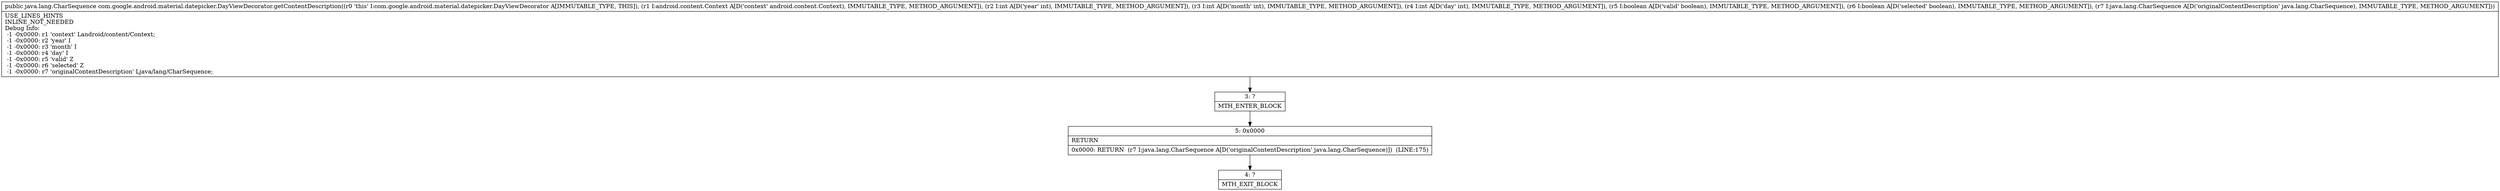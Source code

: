digraph "CFG forcom.google.android.material.datepicker.DayViewDecorator.getContentDescription(Landroid\/content\/Context;IIIZZLjava\/lang\/CharSequence;)Ljava\/lang\/CharSequence;" {
Node_3 [shape=record,label="{3\:\ ?|MTH_ENTER_BLOCK\l}"];
Node_5 [shape=record,label="{5\:\ 0x0000|RETURN\l|0x0000: RETURN  (r7 I:java.lang.CharSequence A[D('originalContentDescription' java.lang.CharSequence)])  (LINE:175)\l}"];
Node_4 [shape=record,label="{4\:\ ?|MTH_EXIT_BLOCK\l}"];
MethodNode[shape=record,label="{public java.lang.CharSequence com.google.android.material.datepicker.DayViewDecorator.getContentDescription((r0 'this' I:com.google.android.material.datepicker.DayViewDecorator A[IMMUTABLE_TYPE, THIS]), (r1 I:android.content.Context A[D('context' android.content.Context), IMMUTABLE_TYPE, METHOD_ARGUMENT]), (r2 I:int A[D('year' int), IMMUTABLE_TYPE, METHOD_ARGUMENT]), (r3 I:int A[D('month' int), IMMUTABLE_TYPE, METHOD_ARGUMENT]), (r4 I:int A[D('day' int), IMMUTABLE_TYPE, METHOD_ARGUMENT]), (r5 I:boolean A[D('valid' boolean), IMMUTABLE_TYPE, METHOD_ARGUMENT]), (r6 I:boolean A[D('selected' boolean), IMMUTABLE_TYPE, METHOD_ARGUMENT]), (r7 I:java.lang.CharSequence A[D('originalContentDescription' java.lang.CharSequence), IMMUTABLE_TYPE, METHOD_ARGUMENT]))  | USE_LINES_HINTS\lINLINE_NOT_NEEDED\lDebug Info:\l  \-1 \-0x0000: r1 'context' Landroid\/content\/Context;\l  \-1 \-0x0000: r2 'year' I\l  \-1 \-0x0000: r3 'month' I\l  \-1 \-0x0000: r4 'day' I\l  \-1 \-0x0000: r5 'valid' Z\l  \-1 \-0x0000: r6 'selected' Z\l  \-1 \-0x0000: r7 'originalContentDescription' Ljava\/lang\/CharSequence;\l}"];
MethodNode -> Node_3;Node_3 -> Node_5;
Node_5 -> Node_4;
}

